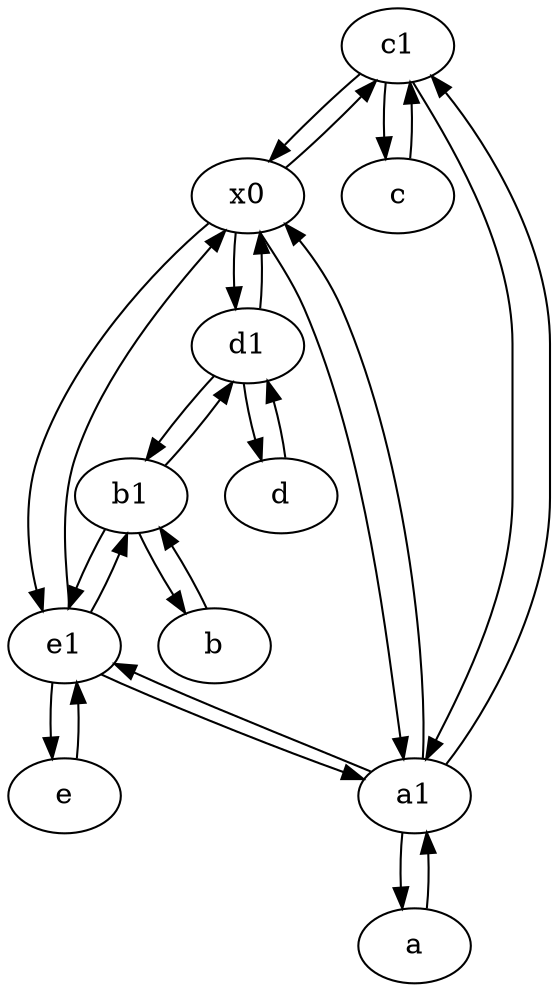 digraph  {
	c1 [pos="30,15!"];
	e [pos="30,50!"];
	b1 [pos="45,20!"];
	a [pos="40,10!"];
	e1 [pos="25,45!"];
	x0;
	b [pos="50,20!"];
	c [pos="20,10!"];
	a1 [pos="40,15!"];
	d1 [pos="25,30!"];
	d [pos="20,30!"];
	x0 -> d1;
	e -> e1;
	d1 -> b1;
	e1 -> x0;
	c1 -> a1;
	a1 -> x0;
	e1 -> b1;
	a1 -> c1;
	d1 -> x0;
	b1 -> d1;
	a1 -> a;
	a1 -> e1;
	x0 -> a1;
	e1 -> e;
	c1 -> x0;
	d -> d1;
	x0 -> e1;
	c1 -> c;
	a -> a1;
	b1 -> b;
	c -> c1;
	e1 -> a1;
	b1 -> e1;
	x0 -> c1;
	d1 -> d;
	b -> b1;

	}